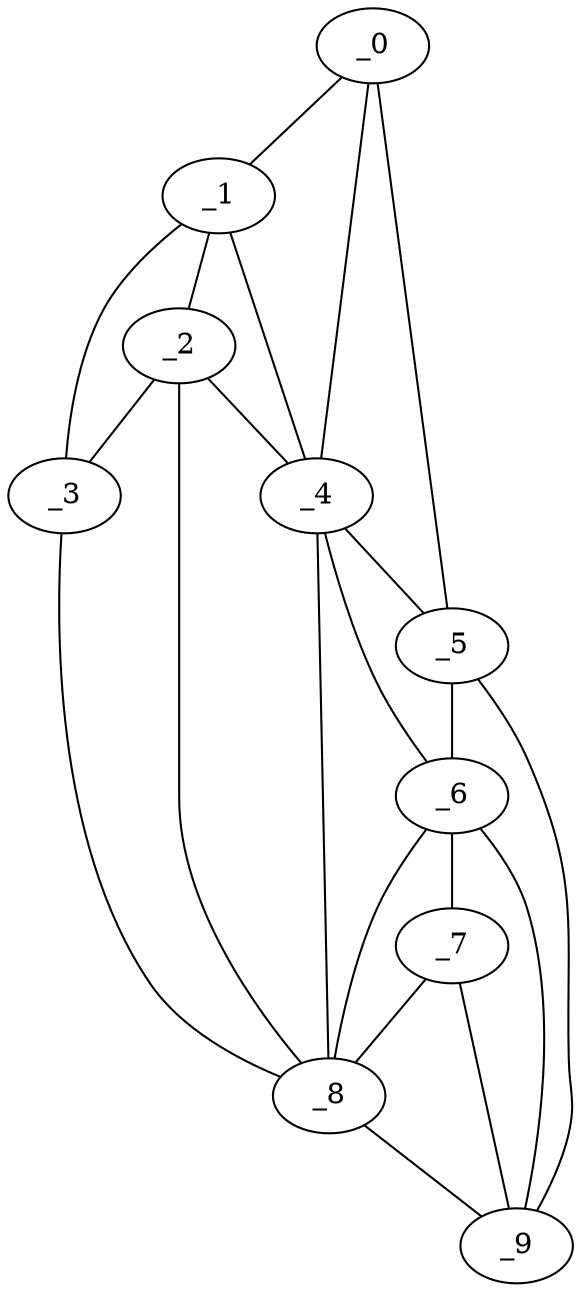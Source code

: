 graph "obj40__140.gxl" {
	_0	 [x=4,
		y=47];
	_1	 [x=9,
		y=60];
	_0 -- _1	 [valence=1];
	_4	 [x=70,
		y=48];
	_0 -- _4	 [valence=2];
	_5	 [x=85,
		y=34];
	_0 -- _5	 [valence=1];
	_2	 [x=53,
		y=72];
	_1 -- _2	 [valence=2];
	_3	 [x=54,
		y=94];
	_1 -- _3	 [valence=1];
	_1 -- _4	 [valence=2];
	_2 -- _3	 [valence=1];
	_2 -- _4	 [valence=1];
	_8	 [x=124,
		y=73];
	_2 -- _8	 [valence=2];
	_3 -- _8	 [valence=1];
	_4 -- _5	 [valence=2];
	_6	 [x=104,
		y=40];
	_4 -- _6	 [valence=2];
	_4 -- _8	 [valence=1];
	_5 -- _6	 [valence=1];
	_9	 [x=125,
		y=39];
	_5 -- _9	 [valence=1];
	_7	 [x=123,
		y=50];
	_6 -- _7	 [valence=2];
	_6 -- _8	 [valence=2];
	_6 -- _9	 [valence=2];
	_7 -- _8	 [valence=2];
	_7 -- _9	 [valence=1];
	_8 -- _9	 [valence=1];
}
